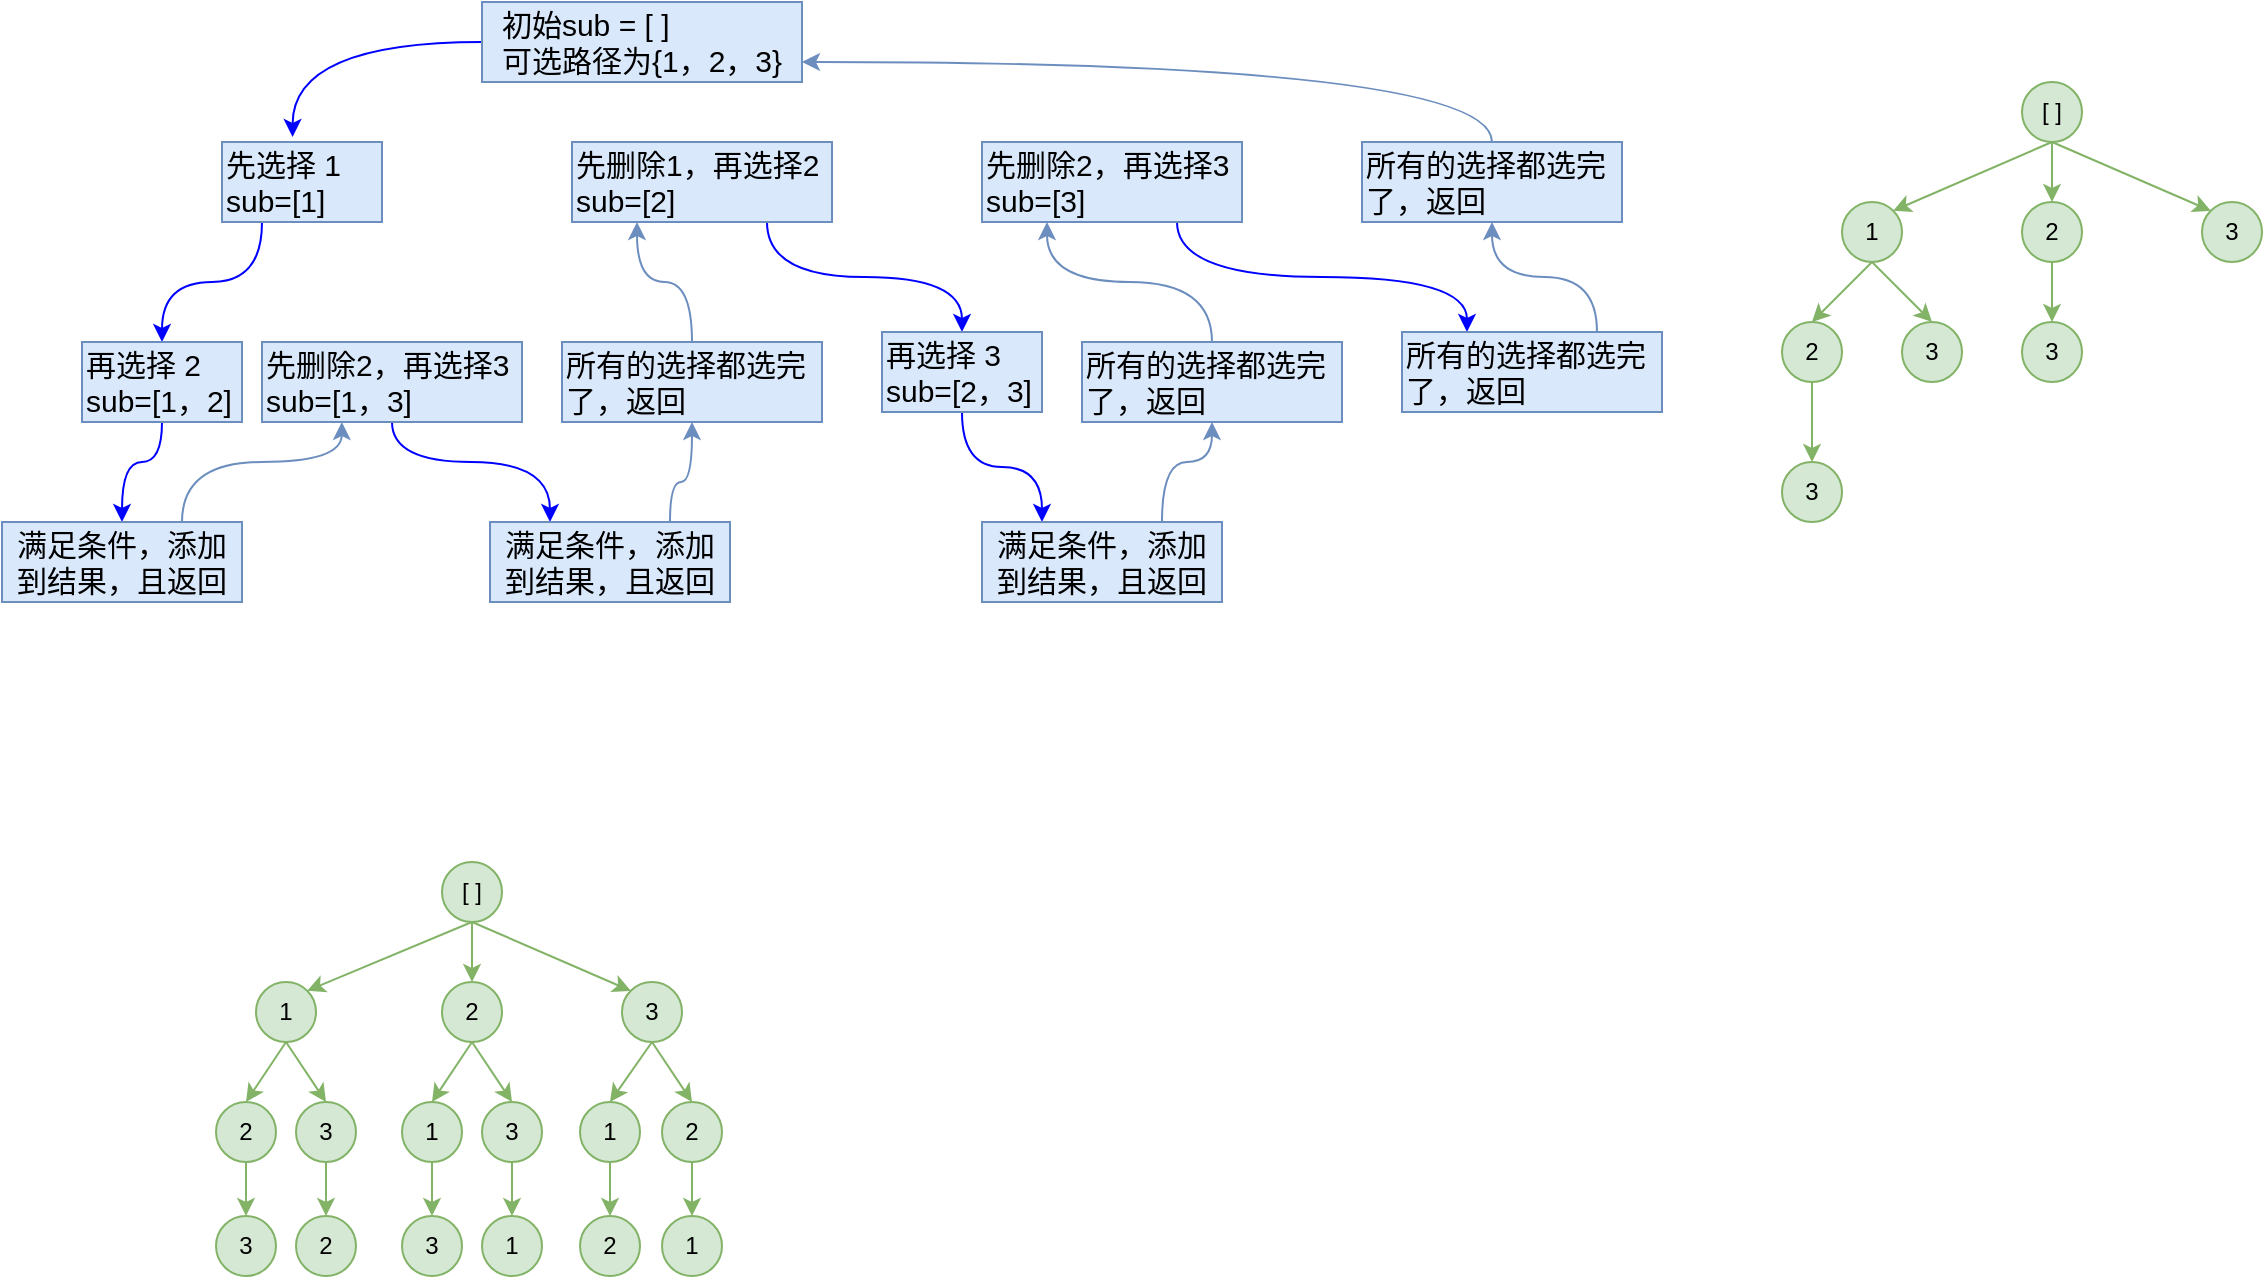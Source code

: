 <mxfile version="14.6.9" type="github">
  <diagram id="CN1HLaTHvXJTSerCfDR8" name="第 1 页">
    <mxGraphModel dx="1955" dy="1115" grid="1" gridSize="10" guides="1" tooltips="1" connect="1" arrows="1" fold="1" page="1" pageScale="1" pageWidth="827" pageHeight="1169" math="0" shadow="0">
      <root>
        <mxCell id="0" />
        <mxCell id="1" parent="0" />
        <mxCell id="6P1iUBZrjP9FAu_aTaxR-9" style="edgeStyle=orthogonalEdgeStyle;rounded=0;orthogonalLoop=1;jettySize=auto;html=1;exitX=0.5;exitY=1;exitDx=0;exitDy=0;entryX=0.5;entryY=0;entryDx=0;entryDy=0;fillColor=#d5e8d4;strokeColor=#82b366;" edge="1" parent="1" source="6P1iUBZrjP9FAu_aTaxR-1" target="6P1iUBZrjP9FAu_aTaxR-3">
          <mxGeometry relative="1" as="geometry" />
        </mxCell>
        <mxCell id="6P1iUBZrjP9FAu_aTaxR-11" style="edgeStyle=none;rounded=0;orthogonalLoop=1;jettySize=auto;html=1;exitX=0.5;exitY=1;exitDx=0;exitDy=0;entryX=1;entryY=0;entryDx=0;entryDy=0;fillColor=#d5e8d4;strokeColor=#82b366;" edge="1" parent="1" source="6P1iUBZrjP9FAu_aTaxR-1" target="6P1iUBZrjP9FAu_aTaxR-2">
          <mxGeometry relative="1" as="geometry" />
        </mxCell>
        <mxCell id="6P1iUBZrjP9FAu_aTaxR-12" style="edgeStyle=none;rounded=0;orthogonalLoop=1;jettySize=auto;html=1;exitX=0.5;exitY=1;exitDx=0;exitDy=0;entryX=0;entryY=0;entryDx=0;entryDy=0;fillColor=#d5e8d4;strokeColor=#82b366;" edge="1" parent="1" source="6P1iUBZrjP9FAu_aTaxR-1" target="6P1iUBZrjP9FAu_aTaxR-4">
          <mxGeometry relative="1" as="geometry" />
        </mxCell>
        <mxCell id="6P1iUBZrjP9FAu_aTaxR-1" value="[ ]" style="ellipse;whiteSpace=wrap;html=1;aspect=fixed;fillColor=#d5e8d4;strokeColor=#82b366;" vertex="1" parent="1">
          <mxGeometry x="1060" y="170" width="30" height="30" as="geometry" />
        </mxCell>
        <mxCell id="6P1iUBZrjP9FAu_aTaxR-13" style="edgeStyle=none;rounded=0;orthogonalLoop=1;jettySize=auto;html=1;exitX=0.5;exitY=1;exitDx=0;exitDy=0;entryX=0.5;entryY=0;entryDx=0;entryDy=0;fillColor=#d5e8d4;strokeColor=#82b366;" edge="1" parent="1" source="6P1iUBZrjP9FAu_aTaxR-2" target="6P1iUBZrjP9FAu_aTaxR-5">
          <mxGeometry relative="1" as="geometry" />
        </mxCell>
        <mxCell id="6P1iUBZrjP9FAu_aTaxR-14" style="edgeStyle=none;rounded=0;orthogonalLoop=1;jettySize=auto;html=1;exitX=0.5;exitY=1;exitDx=0;exitDy=0;entryX=0.5;entryY=0;entryDx=0;entryDy=0;fillColor=#d5e8d4;strokeColor=#82b366;" edge="1" parent="1" source="6P1iUBZrjP9FAu_aTaxR-2" target="6P1iUBZrjP9FAu_aTaxR-6">
          <mxGeometry relative="1" as="geometry">
            <mxPoint x="1011" y="289" as="targetPoint" />
          </mxGeometry>
        </mxCell>
        <mxCell id="6P1iUBZrjP9FAu_aTaxR-2" value="1" style="ellipse;whiteSpace=wrap;html=1;aspect=fixed;fillColor=#d5e8d4;strokeColor=#82b366;" vertex="1" parent="1">
          <mxGeometry x="970" y="230" width="30" height="30" as="geometry" />
        </mxCell>
        <mxCell id="6P1iUBZrjP9FAu_aTaxR-15" style="edgeStyle=none;rounded=0;orthogonalLoop=1;jettySize=auto;html=1;exitX=0.5;exitY=1;exitDx=0;exitDy=0;entryX=0.5;entryY=0;entryDx=0;entryDy=0;fillColor=#d5e8d4;strokeColor=#82b366;" edge="1" parent="1" source="6P1iUBZrjP9FAu_aTaxR-3" target="6P1iUBZrjP9FAu_aTaxR-7">
          <mxGeometry relative="1" as="geometry" />
        </mxCell>
        <mxCell id="6P1iUBZrjP9FAu_aTaxR-3" value="2" style="ellipse;whiteSpace=wrap;html=1;aspect=fixed;fillColor=#d5e8d4;strokeColor=#82b366;" vertex="1" parent="1">
          <mxGeometry x="1060" y="230" width="30" height="30" as="geometry" />
        </mxCell>
        <mxCell id="6P1iUBZrjP9FAu_aTaxR-4" value="3" style="ellipse;whiteSpace=wrap;html=1;aspect=fixed;fillColor=#d5e8d4;strokeColor=#82b366;" vertex="1" parent="1">
          <mxGeometry x="1150" y="230" width="30" height="30" as="geometry" />
        </mxCell>
        <mxCell id="6P1iUBZrjP9FAu_aTaxR-16" style="edgeStyle=none;rounded=0;orthogonalLoop=1;jettySize=auto;html=1;exitX=0.5;exitY=1;exitDx=0;exitDy=0;entryX=0.5;entryY=0;entryDx=0;entryDy=0;fillColor=#d5e8d4;strokeColor=#82b366;" edge="1" parent="1" source="6P1iUBZrjP9FAu_aTaxR-5" target="6P1iUBZrjP9FAu_aTaxR-8">
          <mxGeometry relative="1" as="geometry" />
        </mxCell>
        <mxCell id="6P1iUBZrjP9FAu_aTaxR-5" value="2" style="ellipse;whiteSpace=wrap;html=1;aspect=fixed;fillColor=#d5e8d4;strokeColor=#82b366;" vertex="1" parent="1">
          <mxGeometry x="940" y="290" width="30" height="30" as="geometry" />
        </mxCell>
        <mxCell id="6P1iUBZrjP9FAu_aTaxR-6" value="3" style="ellipse;whiteSpace=wrap;html=1;aspect=fixed;fillColor=#d5e8d4;strokeColor=#82b366;" vertex="1" parent="1">
          <mxGeometry x="1000" y="290" width="30" height="30" as="geometry" />
        </mxCell>
        <mxCell id="6P1iUBZrjP9FAu_aTaxR-7" value="3" style="ellipse;whiteSpace=wrap;html=1;aspect=fixed;fillColor=#d5e8d4;strokeColor=#82b366;" vertex="1" parent="1">
          <mxGeometry x="1060" y="290" width="30" height="30" as="geometry" />
        </mxCell>
        <mxCell id="6P1iUBZrjP9FAu_aTaxR-8" value="3" style="ellipse;whiteSpace=wrap;html=1;aspect=fixed;fillColor=#d5e8d4;strokeColor=#82b366;" vertex="1" parent="1">
          <mxGeometry x="940" y="360" width="30" height="30" as="geometry" />
        </mxCell>
        <mxCell id="6P1iUBZrjP9FAu_aTaxR-26" style="edgeStyle=orthogonalEdgeStyle;curved=1;rounded=0;orthogonalLoop=1;jettySize=auto;html=1;exitX=0;exitY=0.5;exitDx=0;exitDy=0;entryX=0.441;entryY=-0.063;entryDx=0;entryDy=0;entryPerimeter=0;fillColor=#dae8fc;strokeColor=#0000FF;" edge="1" parent="1" source="6P1iUBZrjP9FAu_aTaxR-17" target="6P1iUBZrjP9FAu_aTaxR-18">
          <mxGeometry relative="1" as="geometry" />
        </mxCell>
        <mxCell id="6P1iUBZrjP9FAu_aTaxR-17" value="&lt;div style=&quot;text-align: left ; font-size: 15px&quot;&gt;&lt;font style=&quot;font-size: 15px&quot;&gt;初始sub = [ ]&lt;/font&gt;&lt;/div&gt;&lt;font style=&quot;font-size: 15px&quot;&gt;&lt;div style=&quot;text-align: left&quot;&gt;可选路径为{1，2，3}&lt;/div&gt;&lt;/font&gt;" style="text;html=1;strokeColor=#6c8ebf;fillColor=#dae8fc;align=center;verticalAlign=middle;whiteSpace=wrap;rounded=0;" vertex="1" parent="1">
          <mxGeometry x="290" y="130" width="160" height="40" as="geometry" />
        </mxCell>
        <mxCell id="6P1iUBZrjP9FAu_aTaxR-27" style="edgeStyle=orthogonalEdgeStyle;curved=1;rounded=0;orthogonalLoop=1;jettySize=auto;html=1;exitX=0.25;exitY=1;exitDx=0;exitDy=0;entryX=0.5;entryY=0;entryDx=0;entryDy=0;fillColor=#dae8fc;strokeColor=#0000FF;" edge="1" parent="1" source="6P1iUBZrjP9FAu_aTaxR-18" target="6P1iUBZrjP9FAu_aTaxR-19">
          <mxGeometry relative="1" as="geometry">
            <Array as="points">
              <mxPoint x="180" y="270" />
              <mxPoint x="130" y="270" />
            </Array>
          </mxGeometry>
        </mxCell>
        <mxCell id="6P1iUBZrjP9FAu_aTaxR-18" value="&lt;font style=&quot;font-size: 15px&quot;&gt;先选择 1&lt;br&gt;sub=[1]&lt;/font&gt;" style="text;html=1;strokeColor=#6c8ebf;fillColor=#dae8fc;align=left;verticalAlign=middle;whiteSpace=wrap;rounded=0;" vertex="1" parent="1">
          <mxGeometry x="160" y="200" width="80" height="40" as="geometry" />
        </mxCell>
        <mxCell id="6P1iUBZrjP9FAu_aTaxR-28" style="edgeStyle=orthogonalEdgeStyle;curved=1;rounded=0;orthogonalLoop=1;jettySize=auto;html=1;exitX=0.5;exitY=1;exitDx=0;exitDy=0;entryX=0.5;entryY=0;entryDx=0;entryDy=0;fillColor=#dae8fc;strokeColor=#0000FF;" edge="1" parent="1" source="6P1iUBZrjP9FAu_aTaxR-19" target="6P1iUBZrjP9FAu_aTaxR-20">
          <mxGeometry relative="1" as="geometry">
            <Array as="points">
              <mxPoint x="130" y="360" />
              <mxPoint x="110" y="360" />
            </Array>
          </mxGeometry>
        </mxCell>
        <mxCell id="6P1iUBZrjP9FAu_aTaxR-19" value="&lt;font style=&quot;font-size: 15px&quot;&gt;再选择 2&lt;br&gt;sub=[1，2]&lt;/font&gt;" style="text;html=1;strokeColor=#6c8ebf;fillColor=#dae8fc;align=left;verticalAlign=middle;whiteSpace=wrap;rounded=0;" vertex="1" parent="1">
          <mxGeometry x="90" y="300" width="80" height="40" as="geometry" />
        </mxCell>
        <mxCell id="6P1iUBZrjP9FAu_aTaxR-30" style="edgeStyle=orthogonalEdgeStyle;curved=1;rounded=0;orthogonalLoop=1;jettySize=auto;html=1;exitX=0.75;exitY=0;exitDx=0;exitDy=0;entryX=0.307;entryY=1.001;entryDx=0;entryDy=0;entryPerimeter=0;fillColor=#dae8fc;strokeColor=#6c8ebf;" edge="1" parent="1" source="6P1iUBZrjP9FAu_aTaxR-20" target="6P1iUBZrjP9FAu_aTaxR-29">
          <mxGeometry relative="1" as="geometry">
            <Array as="points">
              <mxPoint x="140" y="360" />
              <mxPoint x="220" y="360" />
            </Array>
          </mxGeometry>
        </mxCell>
        <mxCell id="6P1iUBZrjP9FAu_aTaxR-20" value="&lt;span style=&quot;font-size: 15px&quot;&gt;满足条件，添加到结果，且返回&lt;/span&gt;" style="text;html=1;strokeColor=#6c8ebf;fillColor=#dae8fc;align=center;verticalAlign=middle;whiteSpace=wrap;rounded=0;" vertex="1" parent="1">
          <mxGeometry x="50" y="390" width="120" height="40" as="geometry" />
        </mxCell>
        <mxCell id="6P1iUBZrjP9FAu_aTaxR-32" style="edgeStyle=orthogonalEdgeStyle;curved=1;rounded=0;orthogonalLoop=1;jettySize=auto;html=1;exitX=0.5;exitY=1;exitDx=0;exitDy=0;entryX=0.25;entryY=0;entryDx=0;entryDy=0;fillColor=#dae8fc;strokeColor=#0000FF;" edge="1" parent="1" source="6P1iUBZrjP9FAu_aTaxR-29" target="6P1iUBZrjP9FAu_aTaxR-31">
          <mxGeometry relative="1" as="geometry">
            <Array as="points">
              <mxPoint x="245" y="360" />
              <mxPoint x="324" y="360" />
            </Array>
          </mxGeometry>
        </mxCell>
        <mxCell id="6P1iUBZrjP9FAu_aTaxR-29" value="&lt;font style=&quot;font-size: 15px&quot;&gt;先删除2，再选择3&lt;br&gt;sub=[1，3]&lt;/font&gt;" style="text;html=1;strokeColor=#6c8ebf;fillColor=#dae8fc;align=left;verticalAlign=middle;whiteSpace=wrap;rounded=0;" vertex="1" parent="1">
          <mxGeometry x="180" y="300" width="130" height="40" as="geometry" />
        </mxCell>
        <mxCell id="6P1iUBZrjP9FAu_aTaxR-37" style="edgeStyle=orthogonalEdgeStyle;curved=1;rounded=0;orthogonalLoop=1;jettySize=auto;html=1;exitX=0.75;exitY=0;exitDx=0;exitDy=0;entryX=0.5;entryY=1;entryDx=0;entryDy=0;fillColor=#dae8fc;strokeColor=#6c8ebf;" edge="1" parent="1" source="6P1iUBZrjP9FAu_aTaxR-31" target="6P1iUBZrjP9FAu_aTaxR-34">
          <mxGeometry relative="1" as="geometry">
            <Array as="points">
              <mxPoint x="384" y="370" />
              <mxPoint x="395" y="370" />
            </Array>
          </mxGeometry>
        </mxCell>
        <mxCell id="6P1iUBZrjP9FAu_aTaxR-31" value="&lt;span style=&quot;font-size: 15px&quot;&gt;满足条件，添加到结果，且返回&lt;/span&gt;" style="text;html=1;strokeColor=#6c8ebf;fillColor=#dae8fc;align=center;verticalAlign=middle;whiteSpace=wrap;rounded=0;" vertex="1" parent="1">
          <mxGeometry x="294" y="390" width="120" height="40" as="geometry" />
        </mxCell>
        <mxCell id="6P1iUBZrjP9FAu_aTaxR-36" style="edgeStyle=orthogonalEdgeStyle;curved=1;rounded=0;orthogonalLoop=1;jettySize=auto;html=1;exitX=0.5;exitY=0;exitDx=0;exitDy=0;entryX=0.25;entryY=1;entryDx=0;entryDy=0;fillColor=#dae8fc;strokeColor=#6c8ebf;" edge="1" parent="1" source="6P1iUBZrjP9FAu_aTaxR-34" target="6P1iUBZrjP9FAu_aTaxR-35">
          <mxGeometry relative="1" as="geometry" />
        </mxCell>
        <mxCell id="6P1iUBZrjP9FAu_aTaxR-34" value="&lt;span style=&quot;font-size: 15px&quot;&gt;所有的选择都选完了，返回&lt;/span&gt;" style="text;html=1;strokeColor=#6c8ebf;fillColor=#dae8fc;align=left;verticalAlign=middle;whiteSpace=wrap;rounded=0;" vertex="1" parent="1">
          <mxGeometry x="330" y="300" width="130" height="40" as="geometry" />
        </mxCell>
        <mxCell id="6P1iUBZrjP9FAu_aTaxR-39" style="edgeStyle=orthogonalEdgeStyle;curved=1;rounded=0;orthogonalLoop=1;jettySize=auto;html=1;exitX=0.75;exitY=1;exitDx=0;exitDy=0;entryX=0.5;entryY=0;entryDx=0;entryDy=0;fillColor=#dae8fc;strokeColor=#0000FF;" edge="1" parent="1" source="6P1iUBZrjP9FAu_aTaxR-35" target="6P1iUBZrjP9FAu_aTaxR-38">
          <mxGeometry relative="1" as="geometry" />
        </mxCell>
        <mxCell id="6P1iUBZrjP9FAu_aTaxR-35" value="&lt;font style=&quot;font-size: 15px&quot;&gt;先删除1，再选择2&lt;br&gt;sub=[2]&lt;/font&gt;" style="text;html=1;strokeColor=#6c8ebf;fillColor=#dae8fc;align=left;verticalAlign=middle;whiteSpace=wrap;rounded=0;" vertex="1" parent="1">
          <mxGeometry x="335" y="200" width="130" height="40" as="geometry" />
        </mxCell>
        <mxCell id="6P1iUBZrjP9FAu_aTaxR-41" style="edgeStyle=orthogonalEdgeStyle;curved=1;rounded=0;orthogonalLoop=1;jettySize=auto;html=1;exitX=0.5;exitY=1;exitDx=0;exitDy=0;entryX=0.25;entryY=0;entryDx=0;entryDy=0;fillColor=#dae8fc;strokeColor=#0000FF;" edge="1" parent="1" source="6P1iUBZrjP9FAu_aTaxR-38" target="6P1iUBZrjP9FAu_aTaxR-40">
          <mxGeometry relative="1" as="geometry" />
        </mxCell>
        <mxCell id="6P1iUBZrjP9FAu_aTaxR-38" value="&lt;font style=&quot;font-size: 15px&quot;&gt;再选择 3&lt;br&gt;sub=[2，3]&lt;/font&gt;" style="text;html=1;strokeColor=#6c8ebf;fillColor=#dae8fc;align=left;verticalAlign=middle;whiteSpace=wrap;rounded=0;" vertex="1" parent="1">
          <mxGeometry x="490" y="295" width="80" height="40" as="geometry" />
        </mxCell>
        <mxCell id="6P1iUBZrjP9FAu_aTaxR-43" style="edgeStyle=orthogonalEdgeStyle;curved=1;rounded=0;orthogonalLoop=1;jettySize=auto;html=1;exitX=0.75;exitY=0;exitDx=0;exitDy=0;entryX=0.5;entryY=1;entryDx=0;entryDy=0;fillColor=#dae8fc;strokeColor=#6c8ebf;" edge="1" parent="1" source="6P1iUBZrjP9FAu_aTaxR-40" target="6P1iUBZrjP9FAu_aTaxR-42">
          <mxGeometry relative="1" as="geometry">
            <Array as="points">
              <mxPoint x="630" y="360" />
              <mxPoint x="655" y="360" />
            </Array>
          </mxGeometry>
        </mxCell>
        <mxCell id="6P1iUBZrjP9FAu_aTaxR-40" value="&lt;span style=&quot;font-size: 15px&quot;&gt;满足条件，添加到结果，且返回&lt;/span&gt;" style="text;html=1;strokeColor=#6c8ebf;fillColor=#dae8fc;align=center;verticalAlign=middle;whiteSpace=wrap;rounded=0;" vertex="1" parent="1">
          <mxGeometry x="540" y="390" width="120" height="40" as="geometry" />
        </mxCell>
        <mxCell id="6P1iUBZrjP9FAu_aTaxR-44" style="edgeStyle=orthogonalEdgeStyle;curved=1;rounded=0;orthogonalLoop=1;jettySize=auto;html=1;exitX=0.5;exitY=0;exitDx=0;exitDy=0;fillColor=#dae8fc;strokeColor=#6c8ebf;entryX=0.25;entryY=1;entryDx=0;entryDy=0;" edge="1" parent="1" source="6P1iUBZrjP9FAu_aTaxR-42" target="6P1iUBZrjP9FAu_aTaxR-45">
          <mxGeometry relative="1" as="geometry">
            <mxPoint x="600" y="260" as="targetPoint" />
          </mxGeometry>
        </mxCell>
        <mxCell id="6P1iUBZrjP9FAu_aTaxR-42" value="&lt;span style=&quot;font-size: 15px&quot;&gt;所有的选择都选完了，返回&lt;/span&gt;" style="text;html=1;strokeColor=#6c8ebf;fillColor=#dae8fc;align=left;verticalAlign=middle;whiteSpace=wrap;rounded=0;" vertex="1" parent="1">
          <mxGeometry x="590" y="300" width="130" height="40" as="geometry" />
        </mxCell>
        <mxCell id="6P1iUBZrjP9FAu_aTaxR-47" style="edgeStyle=orthogonalEdgeStyle;curved=1;rounded=0;orthogonalLoop=1;jettySize=auto;html=1;exitX=0.75;exitY=1;exitDx=0;exitDy=0;entryX=0.25;entryY=0;entryDx=0;entryDy=0;fillColor=#dae8fc;strokeColor=#0000FF;" edge="1" parent="1" source="6P1iUBZrjP9FAu_aTaxR-45" target="6P1iUBZrjP9FAu_aTaxR-46">
          <mxGeometry relative="1" as="geometry" />
        </mxCell>
        <mxCell id="6P1iUBZrjP9FAu_aTaxR-45" value="&lt;font style=&quot;font-size: 15px&quot;&gt;先删除2，再选择3&lt;br&gt;sub=[3]&lt;/font&gt;" style="text;html=1;strokeColor=#6c8ebf;fillColor=#dae8fc;align=left;verticalAlign=middle;whiteSpace=wrap;rounded=0;" vertex="1" parent="1">
          <mxGeometry x="540" y="200" width="130" height="40" as="geometry" />
        </mxCell>
        <mxCell id="6P1iUBZrjP9FAu_aTaxR-49" style="edgeStyle=orthogonalEdgeStyle;curved=1;rounded=0;orthogonalLoop=1;jettySize=auto;html=1;exitX=0.75;exitY=0;exitDx=0;exitDy=0;entryX=0.5;entryY=1;entryDx=0;entryDy=0;fillColor=#dae8fc;strokeColor=#6c8ebf;" edge="1" parent="1" source="6P1iUBZrjP9FAu_aTaxR-46" target="6P1iUBZrjP9FAu_aTaxR-48">
          <mxGeometry relative="1" as="geometry" />
        </mxCell>
        <mxCell id="6P1iUBZrjP9FAu_aTaxR-46" value="&lt;span style=&quot;font-size: 15px&quot;&gt;所有的选择都选完了，返回&lt;/span&gt;" style="text;html=1;strokeColor=#6c8ebf;fillColor=#dae8fc;align=left;verticalAlign=middle;whiteSpace=wrap;rounded=0;" vertex="1" parent="1">
          <mxGeometry x="750" y="295" width="130" height="40" as="geometry" />
        </mxCell>
        <mxCell id="6P1iUBZrjP9FAu_aTaxR-50" style="edgeStyle=orthogonalEdgeStyle;curved=1;rounded=0;orthogonalLoop=1;jettySize=auto;html=1;exitX=0.5;exitY=0;exitDx=0;exitDy=0;entryX=1;entryY=0.75;entryDx=0;entryDy=0;fillColor=#dae8fc;strokeColor=#6c8ebf;" edge="1" parent="1" source="6P1iUBZrjP9FAu_aTaxR-48" target="6P1iUBZrjP9FAu_aTaxR-17">
          <mxGeometry relative="1" as="geometry">
            <mxPoint x="460" y="150" as="targetPoint" />
          </mxGeometry>
        </mxCell>
        <mxCell id="6P1iUBZrjP9FAu_aTaxR-48" value="&lt;span style=&quot;font-size: 15px&quot;&gt;所有的选择都选完了，返回&lt;/span&gt;" style="text;html=1;strokeColor=#6c8ebf;fillColor=#dae8fc;align=left;verticalAlign=middle;whiteSpace=wrap;rounded=0;" vertex="1" parent="1">
          <mxGeometry x="730" y="200" width="130" height="40" as="geometry" />
        </mxCell>
        <mxCell id="6P1iUBZrjP9FAu_aTaxR-51" style="edgeStyle=orthogonalEdgeStyle;rounded=0;orthogonalLoop=1;jettySize=auto;html=1;exitX=0.5;exitY=1;exitDx=0;exitDy=0;entryX=0.5;entryY=0;entryDx=0;entryDy=0;fillColor=#d5e8d4;strokeColor=#82b366;" edge="1" parent="1" source="6P1iUBZrjP9FAu_aTaxR-54" target="6P1iUBZrjP9FAu_aTaxR-59">
          <mxGeometry relative="1" as="geometry" />
        </mxCell>
        <mxCell id="6P1iUBZrjP9FAu_aTaxR-52" style="edgeStyle=none;rounded=0;orthogonalLoop=1;jettySize=auto;html=1;exitX=0.5;exitY=1;exitDx=0;exitDy=0;entryX=1;entryY=0;entryDx=0;entryDy=0;fillColor=#d5e8d4;strokeColor=#82b366;" edge="1" parent="1" source="6P1iUBZrjP9FAu_aTaxR-54" target="6P1iUBZrjP9FAu_aTaxR-57">
          <mxGeometry relative="1" as="geometry" />
        </mxCell>
        <mxCell id="6P1iUBZrjP9FAu_aTaxR-53" style="edgeStyle=none;rounded=0;orthogonalLoop=1;jettySize=auto;html=1;exitX=0.5;exitY=1;exitDx=0;exitDy=0;entryX=0;entryY=0;entryDx=0;entryDy=0;fillColor=#d5e8d4;strokeColor=#82b366;" edge="1" parent="1" source="6P1iUBZrjP9FAu_aTaxR-54" target="6P1iUBZrjP9FAu_aTaxR-60">
          <mxGeometry relative="1" as="geometry" />
        </mxCell>
        <mxCell id="6P1iUBZrjP9FAu_aTaxR-54" value="[ ]" style="ellipse;whiteSpace=wrap;html=1;aspect=fixed;fillColor=#d5e8d4;strokeColor=#82b366;" vertex="1" parent="1">
          <mxGeometry x="270" y="560" width="30" height="30" as="geometry" />
        </mxCell>
        <mxCell id="6P1iUBZrjP9FAu_aTaxR-55" style="edgeStyle=none;rounded=0;orthogonalLoop=1;jettySize=auto;html=1;exitX=0.5;exitY=1;exitDx=0;exitDy=0;entryX=0.5;entryY=0;entryDx=0;entryDy=0;fillColor=#d5e8d4;strokeColor=#82b366;" edge="1" parent="1" source="6P1iUBZrjP9FAu_aTaxR-57" target="6P1iUBZrjP9FAu_aTaxR-62">
          <mxGeometry relative="1" as="geometry" />
        </mxCell>
        <mxCell id="6P1iUBZrjP9FAu_aTaxR-56" style="edgeStyle=none;rounded=0;orthogonalLoop=1;jettySize=auto;html=1;exitX=0.5;exitY=1;exitDx=0;exitDy=0;entryX=0.5;entryY=0;entryDx=0;entryDy=0;fillColor=#d5e8d4;strokeColor=#82b366;" edge="1" parent="1" source="6P1iUBZrjP9FAu_aTaxR-57" target="6P1iUBZrjP9FAu_aTaxR-63">
          <mxGeometry relative="1" as="geometry">
            <mxPoint x="228" y="679" as="targetPoint" />
          </mxGeometry>
        </mxCell>
        <mxCell id="6P1iUBZrjP9FAu_aTaxR-57" value="1" style="ellipse;whiteSpace=wrap;html=1;aspect=fixed;fillColor=#d5e8d4;strokeColor=#82b366;" vertex="1" parent="1">
          <mxGeometry x="177" y="620" width="30" height="30" as="geometry" />
        </mxCell>
        <mxCell id="6P1iUBZrjP9FAu_aTaxR-58" style="edgeStyle=none;rounded=0;orthogonalLoop=1;jettySize=auto;html=1;exitX=0.5;exitY=1;exitDx=0;exitDy=0;entryX=0.5;entryY=0;entryDx=0;entryDy=0;fillColor=#d5e8d4;strokeColor=#82b366;" edge="1" parent="1" source="6P1iUBZrjP9FAu_aTaxR-59" target="6P1iUBZrjP9FAu_aTaxR-64">
          <mxGeometry relative="1" as="geometry" />
        </mxCell>
        <mxCell id="6P1iUBZrjP9FAu_aTaxR-79" style="edgeStyle=none;rounded=0;orthogonalLoop=1;jettySize=auto;html=1;exitX=0.5;exitY=1;exitDx=0;exitDy=0;entryX=0.5;entryY=0;entryDx=0;entryDy=0;strokeColor=#82b366;fillColor=#d5e8d4;" edge="1" parent="1" source="6P1iUBZrjP9FAu_aTaxR-59" target="6P1iUBZrjP9FAu_aTaxR-76">
          <mxGeometry relative="1" as="geometry" />
        </mxCell>
        <mxCell id="6P1iUBZrjP9FAu_aTaxR-59" value="2" style="ellipse;whiteSpace=wrap;html=1;aspect=fixed;fillColor=#d5e8d4;strokeColor=#82b366;" vertex="1" parent="1">
          <mxGeometry x="270" y="620" width="30" height="30" as="geometry" />
        </mxCell>
        <mxCell id="6P1iUBZrjP9FAu_aTaxR-80" style="edgeStyle=none;rounded=0;orthogonalLoop=1;jettySize=auto;html=1;exitX=0.5;exitY=1;exitDx=0;exitDy=0;entryX=0.5;entryY=0;entryDx=0;entryDy=0;strokeColor=#82b366;fillColor=#d5e8d4;" edge="1" parent="1" source="6P1iUBZrjP9FAu_aTaxR-60" target="6P1iUBZrjP9FAu_aTaxR-77">
          <mxGeometry relative="1" as="geometry" />
        </mxCell>
        <mxCell id="6P1iUBZrjP9FAu_aTaxR-81" style="edgeStyle=none;rounded=0;orthogonalLoop=1;jettySize=auto;html=1;exitX=0.5;exitY=1;exitDx=0;exitDy=0;entryX=0.5;entryY=0;entryDx=0;entryDy=0;strokeColor=#82b366;fillColor=#d5e8d4;" edge="1" parent="1" source="6P1iUBZrjP9FAu_aTaxR-60" target="6P1iUBZrjP9FAu_aTaxR-78">
          <mxGeometry relative="1" as="geometry" />
        </mxCell>
        <mxCell id="6P1iUBZrjP9FAu_aTaxR-60" value="3" style="ellipse;whiteSpace=wrap;html=1;aspect=fixed;fillColor=#d5e8d4;strokeColor=#82b366;" vertex="1" parent="1">
          <mxGeometry x="360" y="620" width="30" height="30" as="geometry" />
        </mxCell>
        <mxCell id="6P1iUBZrjP9FAu_aTaxR-61" style="edgeStyle=none;rounded=0;orthogonalLoop=1;jettySize=auto;html=1;exitX=0.5;exitY=1;exitDx=0;exitDy=0;entryX=0.5;entryY=0;entryDx=0;entryDy=0;fillColor=#d5e8d4;strokeColor=#82b366;" edge="1" parent="1" source="6P1iUBZrjP9FAu_aTaxR-62" target="6P1iUBZrjP9FAu_aTaxR-65">
          <mxGeometry relative="1" as="geometry" />
        </mxCell>
        <mxCell id="6P1iUBZrjP9FAu_aTaxR-62" value="2" style="ellipse;whiteSpace=wrap;html=1;aspect=fixed;fillColor=#d5e8d4;strokeColor=#82b366;" vertex="1" parent="1">
          <mxGeometry x="157" y="680" width="30" height="30" as="geometry" />
        </mxCell>
        <mxCell id="6P1iUBZrjP9FAu_aTaxR-92" style="edgeStyle=none;rounded=0;orthogonalLoop=1;jettySize=auto;html=1;exitX=0.5;exitY=1;exitDx=0;exitDy=0;entryX=0.5;entryY=0;entryDx=0;entryDy=0;strokeColor=#82b366;fillColor=#d5e8d4;" edge="1" parent="1" source="6P1iUBZrjP9FAu_aTaxR-63" target="6P1iUBZrjP9FAu_aTaxR-82">
          <mxGeometry relative="1" as="geometry" />
        </mxCell>
        <mxCell id="6P1iUBZrjP9FAu_aTaxR-63" value="3" style="ellipse;whiteSpace=wrap;html=1;aspect=fixed;fillColor=#d5e8d4;strokeColor=#82b366;" vertex="1" parent="1">
          <mxGeometry x="197" y="680" width="30" height="30" as="geometry" />
        </mxCell>
        <mxCell id="6P1iUBZrjP9FAu_aTaxR-88" style="edgeStyle=none;rounded=0;orthogonalLoop=1;jettySize=auto;html=1;exitX=0.5;exitY=1;exitDx=0;exitDy=0;strokeColor=#82b366;fillColor=#d5e8d4;" edge="1" parent="1" source="6P1iUBZrjP9FAu_aTaxR-64" target="6P1iUBZrjP9FAu_aTaxR-85">
          <mxGeometry relative="1" as="geometry" />
        </mxCell>
        <mxCell id="6P1iUBZrjP9FAu_aTaxR-64" value="3" style="ellipse;whiteSpace=wrap;html=1;aspect=fixed;fillColor=#d5e8d4;strokeColor=#82b366;" vertex="1" parent="1">
          <mxGeometry x="290" y="680" width="30" height="30" as="geometry" />
        </mxCell>
        <mxCell id="6P1iUBZrjP9FAu_aTaxR-65" value="3" style="ellipse;whiteSpace=wrap;html=1;aspect=fixed;fillColor=#d5e8d4;strokeColor=#82b366;" vertex="1" parent="1">
          <mxGeometry x="157" y="737" width="30" height="30" as="geometry" />
        </mxCell>
        <mxCell id="6P1iUBZrjP9FAu_aTaxR-89" style="edgeStyle=none;rounded=0;orthogonalLoop=1;jettySize=auto;html=1;exitX=0.5;exitY=1;exitDx=0;exitDy=0;entryX=0.5;entryY=0;entryDx=0;entryDy=0;strokeColor=#82b366;fillColor=#d5e8d4;" edge="1" parent="1" source="6P1iUBZrjP9FAu_aTaxR-76" target="6P1iUBZrjP9FAu_aTaxR-83">
          <mxGeometry relative="1" as="geometry" />
        </mxCell>
        <mxCell id="6P1iUBZrjP9FAu_aTaxR-76" value="1" style="ellipse;whiteSpace=wrap;html=1;aspect=fixed;fillColor=#d5e8d4;strokeColor=#82b366;" vertex="1" parent="1">
          <mxGeometry x="250" y="680" width="30" height="30" as="geometry" />
        </mxCell>
        <mxCell id="6P1iUBZrjP9FAu_aTaxR-90" style="edgeStyle=none;rounded=0;orthogonalLoop=1;jettySize=auto;html=1;exitX=0.5;exitY=1;exitDx=0;exitDy=0;entryX=0.5;entryY=0;entryDx=0;entryDy=0;strokeColor=#82b366;fillColor=#d5e8d4;" edge="1" parent="1" source="6P1iUBZrjP9FAu_aTaxR-77" target="6P1iUBZrjP9FAu_aTaxR-86">
          <mxGeometry relative="1" as="geometry" />
        </mxCell>
        <mxCell id="6P1iUBZrjP9FAu_aTaxR-77" value="1" style="ellipse;whiteSpace=wrap;html=1;aspect=fixed;fillColor=#d5e8d4;strokeColor=#82b366;" vertex="1" parent="1">
          <mxGeometry x="339" y="680" width="30" height="30" as="geometry" />
        </mxCell>
        <mxCell id="6P1iUBZrjP9FAu_aTaxR-91" style="edgeStyle=none;rounded=0;orthogonalLoop=1;jettySize=auto;html=1;exitX=0.5;exitY=1;exitDx=0;exitDy=0;entryX=0.5;entryY=0;entryDx=0;entryDy=0;strokeColor=#82b366;fillColor=#d5e8d4;" edge="1" parent="1" source="6P1iUBZrjP9FAu_aTaxR-78" target="6P1iUBZrjP9FAu_aTaxR-87">
          <mxGeometry relative="1" as="geometry" />
        </mxCell>
        <mxCell id="6P1iUBZrjP9FAu_aTaxR-78" value="2" style="ellipse;whiteSpace=wrap;html=1;aspect=fixed;fillColor=#d5e8d4;strokeColor=#82b366;" vertex="1" parent="1">
          <mxGeometry x="380" y="680" width="30" height="30" as="geometry" />
        </mxCell>
        <mxCell id="6P1iUBZrjP9FAu_aTaxR-82" value="2" style="ellipse;whiteSpace=wrap;html=1;aspect=fixed;fillColor=#d5e8d4;strokeColor=#82b366;" vertex="1" parent="1">
          <mxGeometry x="197" y="737" width="30" height="30" as="geometry" />
        </mxCell>
        <mxCell id="6P1iUBZrjP9FAu_aTaxR-83" value="3" style="ellipse;whiteSpace=wrap;html=1;aspect=fixed;fillColor=#d5e8d4;strokeColor=#82b366;" vertex="1" parent="1">
          <mxGeometry x="250" y="737" width="30" height="30" as="geometry" />
        </mxCell>
        <mxCell id="6P1iUBZrjP9FAu_aTaxR-85" value="1" style="ellipse;whiteSpace=wrap;html=1;aspect=fixed;fillColor=#d5e8d4;strokeColor=#82b366;" vertex="1" parent="1">
          <mxGeometry x="290" y="737" width="30" height="30" as="geometry" />
        </mxCell>
        <mxCell id="6P1iUBZrjP9FAu_aTaxR-86" value="2" style="ellipse;whiteSpace=wrap;html=1;aspect=fixed;fillColor=#d5e8d4;strokeColor=#82b366;" vertex="1" parent="1">
          <mxGeometry x="339" y="737" width="30" height="30" as="geometry" />
        </mxCell>
        <mxCell id="6P1iUBZrjP9FAu_aTaxR-87" value="1" style="ellipse;whiteSpace=wrap;html=1;aspect=fixed;fillColor=#d5e8d4;strokeColor=#82b366;" vertex="1" parent="1">
          <mxGeometry x="380" y="737" width="30" height="30" as="geometry" />
        </mxCell>
      </root>
    </mxGraphModel>
  </diagram>
</mxfile>
